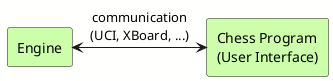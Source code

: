 @startuml concept
skinparam shadowing false
skinparam componentStyle rectangle
skinparam backgroundColor #FFFFFE

hide empty methods
hide empty members

component "Engine" as Engine #cdffab
component "Chess Program\n(User Interface)" as Gui #cdffab

Engine <-right-> Gui : "communication\n(UCI, XBoard, ...)"
@enduml